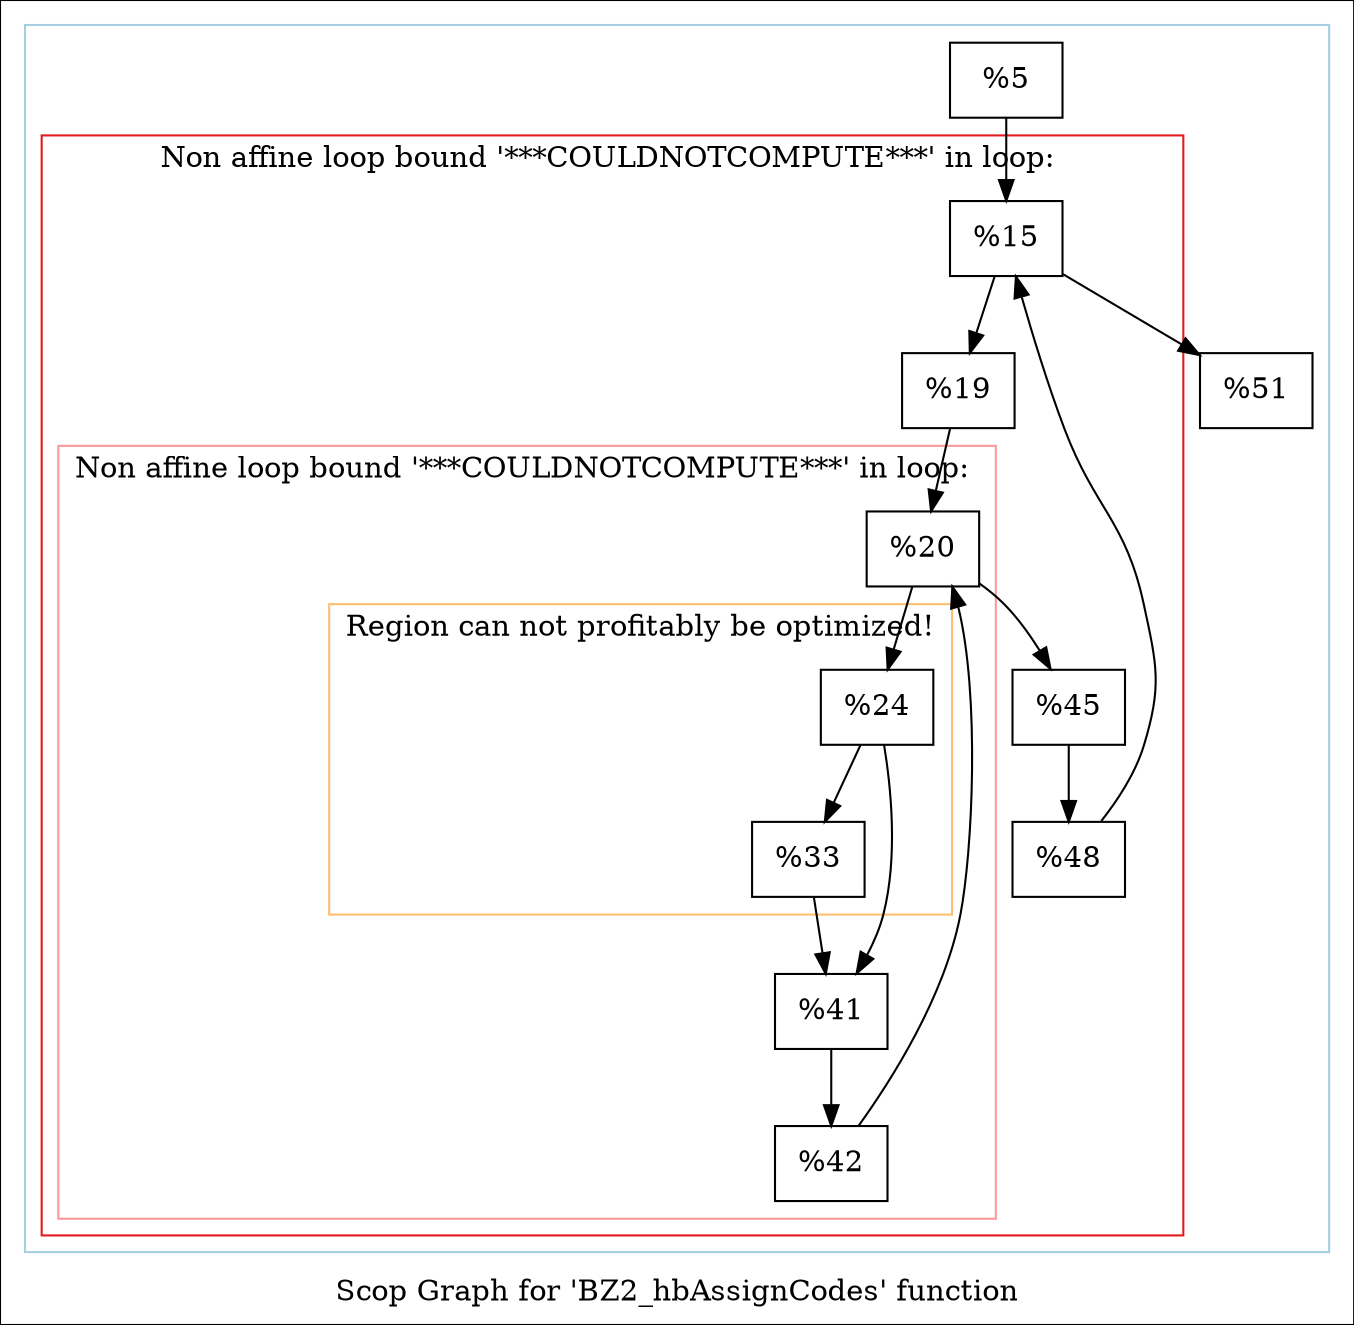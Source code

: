 digraph "Scop Graph for 'BZ2_hbAssignCodes' function" {
	label="Scop Graph for 'BZ2_hbAssignCodes' function";

	Node0x18ef080 [shape=record,label="{%5}"];
	Node0x18ef080 -> Node0x1823a40;
	Node0x1823a40 [shape=record,label="{%15}"];
	Node0x1823a40 -> Node0x18606d0;
	Node0x1823a40 -> Node0x1855380;
	Node0x18606d0 [shape=record,label="{%19}"];
	Node0x18606d0 -> Node0x184eb80;
	Node0x184eb80 [shape=record,label="{%20}"];
	Node0x184eb80 -> Node0x18dcd60;
	Node0x184eb80 -> Node0x1826df0;
	Node0x18dcd60 [shape=record,label="{%24}"];
	Node0x18dcd60 -> Node0x1862240;
	Node0x18dcd60 -> Node0x17f9ec0;
	Node0x1862240 [shape=record,label="{%33}"];
	Node0x1862240 -> Node0x17f9ec0;
	Node0x17f9ec0 [shape=record,label="{%41}"];
	Node0x17f9ec0 -> Node0x18d8b40;
	Node0x18d8b40 [shape=record,label="{%42}"];
	Node0x18d8b40 -> Node0x184eb80[constraint=false];
	Node0x1826df0 [shape=record,label="{%45}"];
	Node0x1826df0 -> Node0x18f4780;
	Node0x18f4780 [shape=record,label="{%48}"];
	Node0x18f4780 -> Node0x1823a40[constraint=false];
	Node0x1855380 [shape=record,label="{%51}"];
	colorscheme = "paired12"
        subgraph cluster_0x19336c0 {
          label = "";
          style = solid;
          color = 1
          subgraph cluster_0x1928260 {
            label = "Non affine loop bound '***COULDNOTCOMPUTE***' in loop: ";
            style = solid;
            color = 6
            subgraph cluster_0x155de20 {
              label = "Non affine loop bound '***COULDNOTCOMPUTE***' in loop: ";
              style = solid;
              color = 5
              subgraph cluster_0x1933b40 {
                label = "Region can not profitably be optimized!";
                style = solid;
                color = 7
                Node0x18dcd60;
                Node0x1862240;
              }
              Node0x184eb80;
              Node0x17f9ec0;
              Node0x18d8b40;
            }
            Node0x1823a40;
            Node0x18606d0;
            Node0x1826df0;
            Node0x18f4780;
          }
          Node0x18ef080;
          Node0x1855380;
        }
}
